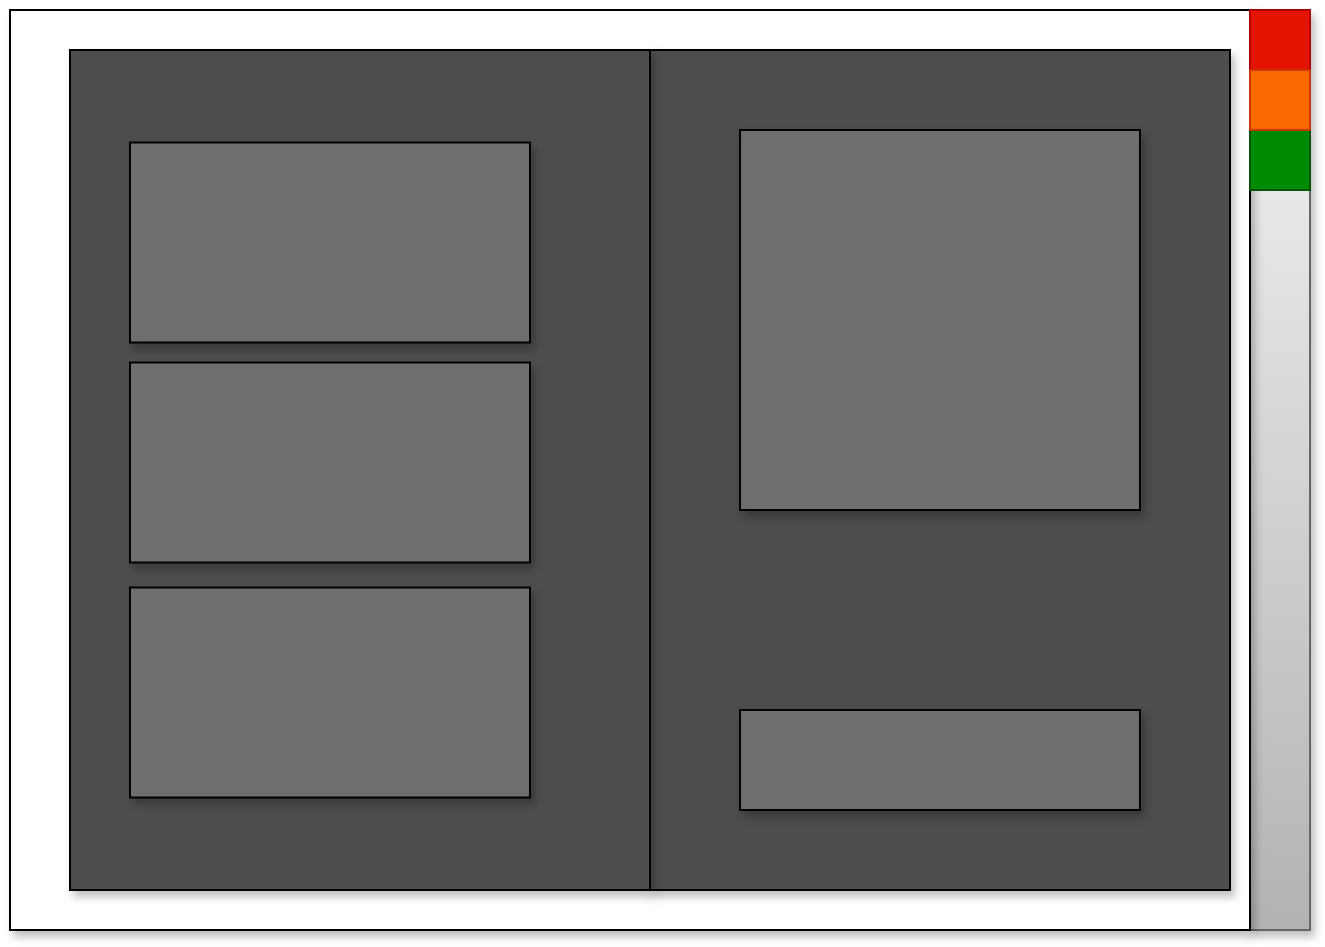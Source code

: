 <mxfile>
    <diagram id="2p1rm2pP9Gxse_1pK7at" name="Page-1">
        <mxGraphModel dx="912" dy="1266" grid="1" gridSize="10" guides="1" tooltips="1" connect="1" arrows="1" fold="1" page="1" pageScale="1" pageWidth="850" pageHeight="1100" math="0" shadow="0">
            <root>
                <mxCell id="0"/>
                <mxCell id="1" parent="0"/>
                <mxCell id="6" value="" style="rounded=0;whiteSpace=wrap;html=1;gradientColor=#b3b3b3;fillColor=#f5f5f5;strokeColor=#666666;shadow=1;" vertex="1" parent="1">
                    <mxGeometry x="630" y="10" width="30" height="460" as="geometry"/>
                </mxCell>
                <mxCell id="2" value="" style="rounded=0;whiteSpace=wrap;html=1;shadow=1;" vertex="1" parent="1">
                    <mxGeometry x="10" y="10" width="620" height="460" as="geometry"/>
                </mxCell>
                <mxCell id="3" value="" style="rounded=0;whiteSpace=wrap;html=1;fillColor=#e51400;strokeColor=#B20000;fontColor=#ffffff;shadow=0;" vertex="1" parent="1">
                    <mxGeometry x="630" y="10" width="30" height="30" as="geometry"/>
                </mxCell>
                <mxCell id="4" value="" style="rounded=0;whiteSpace=wrap;html=1;fillColor=#008a00;strokeColor=#005700;fontColor=#ffffff;shadow=0;" vertex="1" parent="1">
                    <mxGeometry x="630" y="70" width="30" height="30" as="geometry"/>
                </mxCell>
                <mxCell id="5" value="" style="rounded=0;whiteSpace=wrap;html=1;fillColor=#fa6800;strokeColor=#C73500;fontColor=#000000;shadow=0;" vertex="1" parent="1">
                    <mxGeometry x="630" y="40" width="30" height="30" as="geometry"/>
                </mxCell>
                <mxCell id="7" value="" style="rounded=0;whiteSpace=wrap;html=1;shadow=1;fillColor=#4D4D4D;" vertex="1" parent="1">
                    <mxGeometry x="330" y="30" width="290" height="420" as="geometry"/>
                </mxCell>
                <mxCell id="9" value="" style="rounded=0;whiteSpace=wrap;html=1;shadow=1;fillColor=#4D4D4D;" vertex="1" parent="1">
                    <mxGeometry x="40" y="30" width="290" height="420" as="geometry"/>
                </mxCell>
                <mxCell id="10" value="" style="rounded=0;whiteSpace=wrap;html=1;shadow=1;fillColor=#6E6E6E;" vertex="1" parent="1">
                    <mxGeometry x="375" y="70" width="200" height="190" as="geometry"/>
                </mxCell>
                <mxCell id="11" value="" style="rounded=0;whiteSpace=wrap;html=1;shadow=1;fillColor=#6E6E6E;" vertex="1" parent="1">
                    <mxGeometry x="375" y="360" width="200" height="50" as="geometry"/>
                </mxCell>
                <mxCell id="13" value="" style="rounded=0;whiteSpace=wrap;html=1;shadow=1;fillColor=#6E6E6E;" vertex="1" parent="1">
                    <mxGeometry x="70" y="186.25" width="200" height="100" as="geometry"/>
                </mxCell>
                <mxCell id="14" value="" style="rounded=0;whiteSpace=wrap;html=1;shadow=1;fillColor=#6E6E6E;" vertex="1" parent="1">
                    <mxGeometry x="70" y="298.75" width="200" height="105" as="geometry"/>
                </mxCell>
                <mxCell id="15" value="" style="rounded=0;whiteSpace=wrap;html=1;shadow=1;fillColor=#6E6E6E;" vertex="1" parent="1">
                    <mxGeometry x="70" y="76.25" width="200" height="100" as="geometry"/>
                </mxCell>
            </root>
        </mxGraphModel>
    </diagram>
</mxfile>